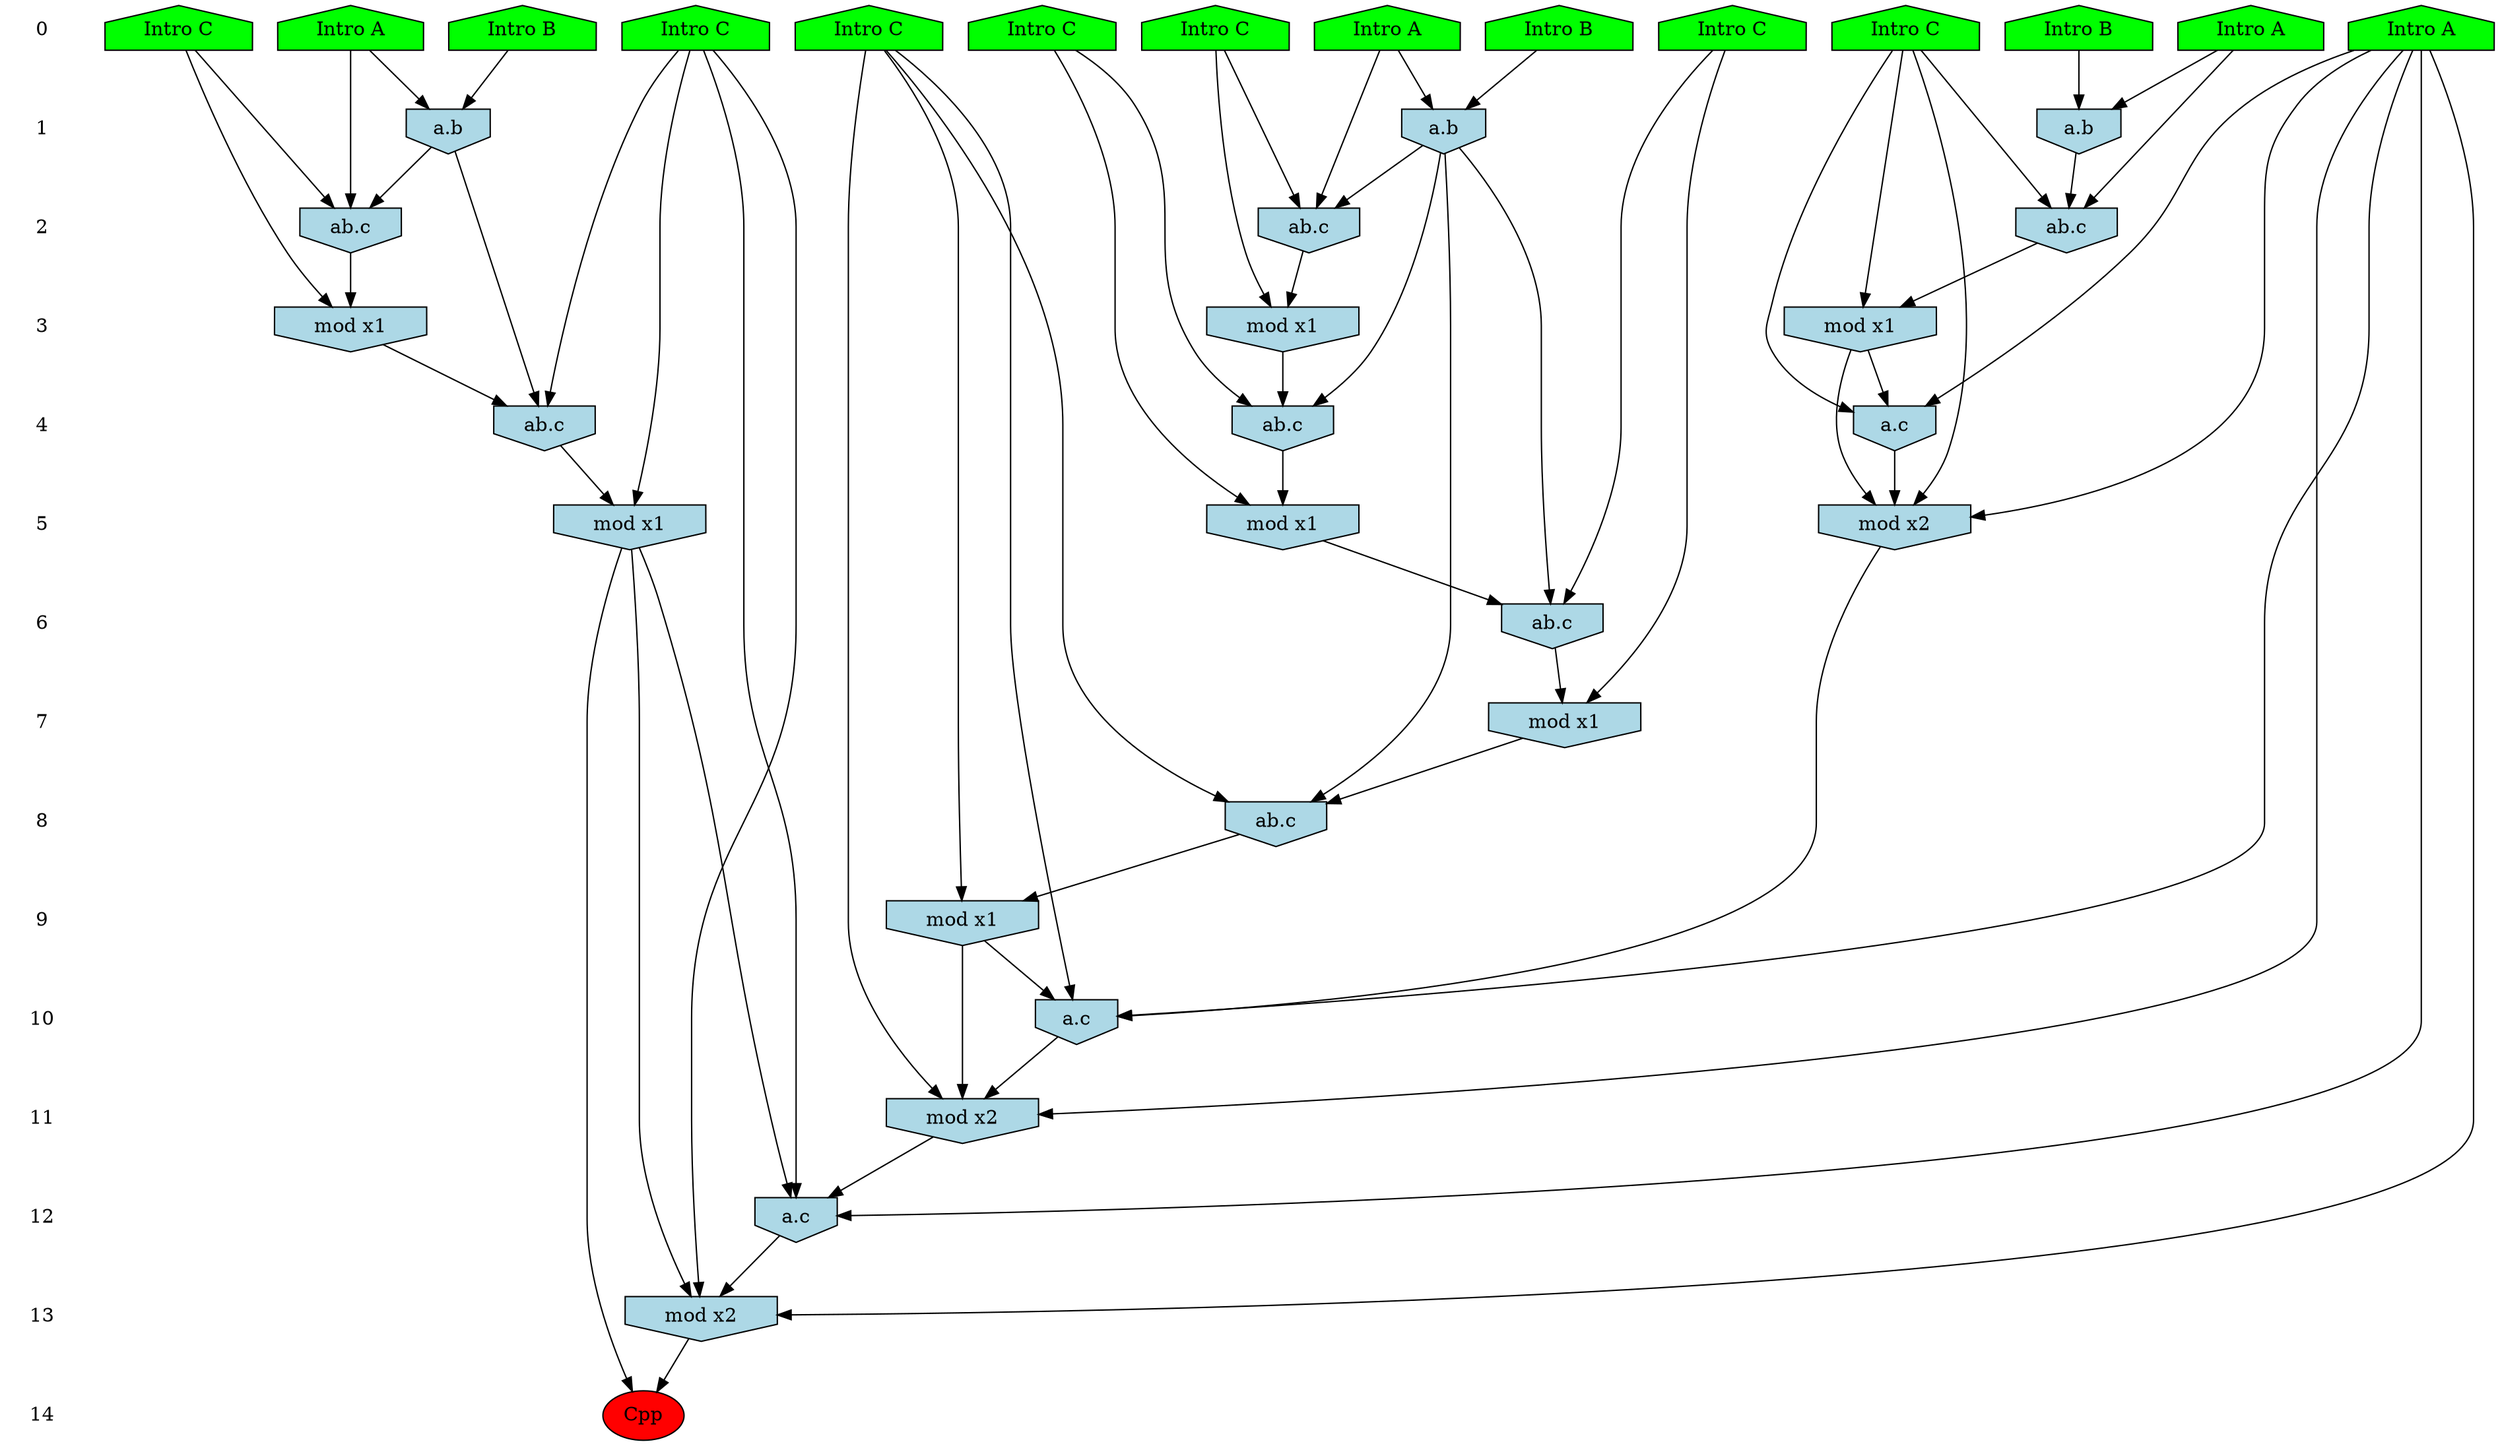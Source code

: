 /* Compression of 1 causal flows obtained in average at 1.978061E+01 t.u */
/* Compressed causal flows were: [3648] */
digraph G{
 ranksep=.5 ; 
{ rank = same ; "0" [shape=plaintext] ; node_1 [label ="Intro A", shape=house, style=filled, fillcolor=green] ;
node_2 [label ="Intro A", shape=house, style=filled, fillcolor=green] ;
node_3 [label ="Intro B", shape=house, style=filled, fillcolor=green] ;
node_4 [label ="Intro B", shape=house, style=filled, fillcolor=green] ;
node_5 [label ="Intro A", shape=house, style=filled, fillcolor=green] ;
node_6 [label ="Intro A", shape=house, style=filled, fillcolor=green] ;
node_7 [label ="Intro B", shape=house, style=filled, fillcolor=green] ;
node_8 [label ="Intro C", shape=house, style=filled, fillcolor=green] ;
node_9 [label ="Intro C", shape=house, style=filled, fillcolor=green] ;
node_10 [label ="Intro C", shape=house, style=filled, fillcolor=green] ;
node_11 [label ="Intro C", shape=house, style=filled, fillcolor=green] ;
node_12 [label ="Intro C", shape=house, style=filled, fillcolor=green] ;
node_13 [label ="Intro C", shape=house, style=filled, fillcolor=green] ;
node_14 [label ="Intro C", shape=house, style=filled, fillcolor=green] ;
}
{ rank = same ; "1" [shape=plaintext] ; node_15 [label="a.b", shape=invhouse, style=filled, fillcolor = lightblue] ;
node_18 [label="a.b", shape=invhouse, style=filled, fillcolor = lightblue] ;
node_25 [label="a.b", shape=invhouse, style=filled, fillcolor = lightblue] ;
}
{ rank = same ; "2" [shape=plaintext] ; node_16 [label="ab.c", shape=invhouse, style=filled, fillcolor = lightblue] ;
node_20 [label="ab.c", shape=invhouse, style=filled, fillcolor = lightblue] ;
node_26 [label="ab.c", shape=invhouse, style=filled, fillcolor = lightblue] ;
}
{ rank = same ; "3" [shape=plaintext] ; node_17 [label="mod x1", shape=invhouse, style=filled, fillcolor = lightblue] ;
node_21 [label="mod x1", shape=invhouse, style=filled, fillcolor = lightblue] ;
node_27 [label="mod x1", shape=invhouse, style=filled, fillcolor = lightblue] ;
}
{ rank = same ; "4" [shape=plaintext] ; node_19 [label="ab.c", shape=invhouse, style=filled, fillcolor = lightblue] ;
node_22 [label="a.c", shape=invhouse, style=filled, fillcolor = lightblue] ;
node_30 [label="ab.c", shape=invhouse, style=filled, fillcolor = lightblue] ;
}
{ rank = same ; "5" [shape=plaintext] ; node_23 [label="mod x1", shape=invhouse, style=filled, fillcolor = lightblue] ;
node_24 [label="mod x2", shape=invhouse, style=filled, fillcolor = lightblue] ;
node_33 [label="mod x1", shape=invhouse, style=filled, fillcolor = lightblue] ;
}
{ rank = same ; "6" [shape=plaintext] ; node_28 [label="ab.c", shape=invhouse, style=filled, fillcolor = lightblue] ;
}
{ rank = same ; "7" [shape=plaintext] ; node_29 [label="mod x1", shape=invhouse, style=filled, fillcolor = lightblue] ;
}
{ rank = same ; "8" [shape=plaintext] ; node_31 [label="ab.c", shape=invhouse, style=filled, fillcolor = lightblue] ;
}
{ rank = same ; "9" [shape=plaintext] ; node_32 [label="mod x1", shape=invhouse, style=filled, fillcolor = lightblue] ;
}
{ rank = same ; "10" [shape=plaintext] ; node_34 [label="a.c", shape=invhouse, style=filled, fillcolor = lightblue] ;
}
{ rank = same ; "11" [shape=plaintext] ; node_35 [label="mod x2", shape=invhouse, style=filled, fillcolor = lightblue] ;
}
{ rank = same ; "12" [shape=plaintext] ; node_36 [label="a.c", shape=invhouse, style=filled, fillcolor = lightblue] ;
}
{ rank = same ; "13" [shape=plaintext] ; node_37 [label="mod x2", shape=invhouse, style=filled, fillcolor = lightblue] ;
}
{ rank = same ; "14" [shape=plaintext] ; node_38 [label ="Cpp", style=filled, fillcolor=red] ;
}
"0" -> "1" [style="invis"]; 
"1" -> "2" [style="invis"]; 
"2" -> "3" [style="invis"]; 
"3" -> "4" [style="invis"]; 
"4" -> "5" [style="invis"]; 
"5" -> "6" [style="invis"]; 
"6" -> "7" [style="invis"]; 
"7" -> "8" [style="invis"]; 
"8" -> "9" [style="invis"]; 
"9" -> "10" [style="invis"]; 
"10" -> "11" [style="invis"]; 
"11" -> "12" [style="invis"]; 
"12" -> "13" [style="invis"]; 
"13" -> "14" [style="invis"]; 
node_2 -> node_15
node_7 -> node_15
node_2 -> node_16
node_9 -> node_16
node_15 -> node_16
node_9 -> node_17
node_16 -> node_17
node_3 -> node_18
node_6 -> node_18
node_13 -> node_19
node_15 -> node_19
node_17 -> node_19
node_6 -> node_20
node_8 -> node_20
node_18 -> node_20
node_8 -> node_21
node_20 -> node_21
node_1 -> node_22
node_8 -> node_22
node_21 -> node_22
node_13 -> node_23
node_19 -> node_23
node_1 -> node_24
node_8 -> node_24
node_21 -> node_24
node_22 -> node_24
node_4 -> node_25
node_5 -> node_25
node_5 -> node_26
node_12 -> node_26
node_25 -> node_26
node_12 -> node_27
node_26 -> node_27
node_14 -> node_28
node_15 -> node_28
node_23 -> node_28
node_14 -> node_29
node_28 -> node_29
node_11 -> node_30
node_25 -> node_30
node_27 -> node_30
node_10 -> node_31
node_15 -> node_31
node_29 -> node_31
node_10 -> node_32
node_31 -> node_32
node_11 -> node_33
node_30 -> node_33
node_1 -> node_34
node_10 -> node_34
node_24 -> node_34
node_32 -> node_34
node_1 -> node_35
node_10 -> node_35
node_32 -> node_35
node_34 -> node_35
node_1 -> node_36
node_11 -> node_36
node_33 -> node_36
node_35 -> node_36
node_1 -> node_37
node_11 -> node_37
node_33 -> node_37
node_36 -> node_37
node_33 -> node_38
node_37 -> node_38
}
/*
 Dot generation time: 0.000269
*/